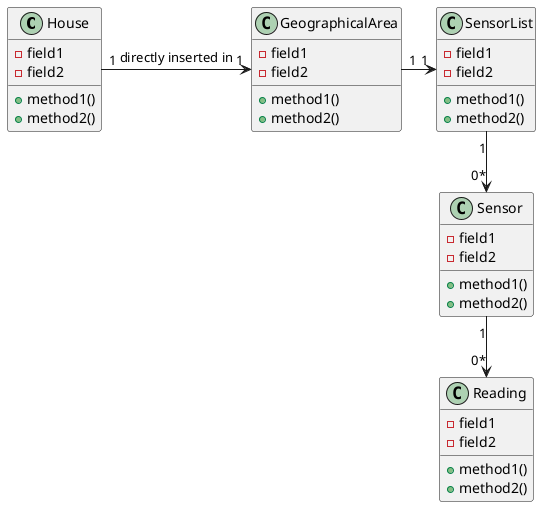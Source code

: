 @startuml

House "1" -> "1" GeographicalArea : directly inserted in
GeographicalArea "1" -> "1" SensorList
SensorList "1" --> "0*" Sensor
Sensor "1" --> "0*" Reading


Class House {
-field1
-field2
+method1()
+method2()
}

Class GeographicalArea {
-field1
-field2
+method1()
+method2()
}

Class SensorList {
-field1
-field2
+method1()
+method2()
}

Class Sensor {
-field1
-field2
+method1()
+method2()
}

Class Reading {
-field1
-field2
+method1()
+method2()
}

@enduml